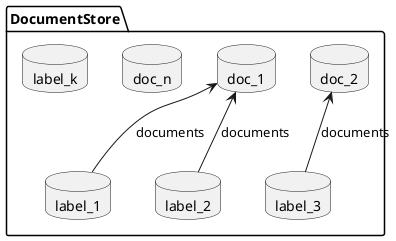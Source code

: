 @startuml
package DocumentStore {
  database doc_1
  database doc_2
  database doc_n
  database label_1
  database label_2
  database label_3
  database label_k
}

label_1 -up-> doc_1: "documents"
label_2 -up-> doc_1: "documents"
label_3 -up-> doc_2: "documents"
@enduml
